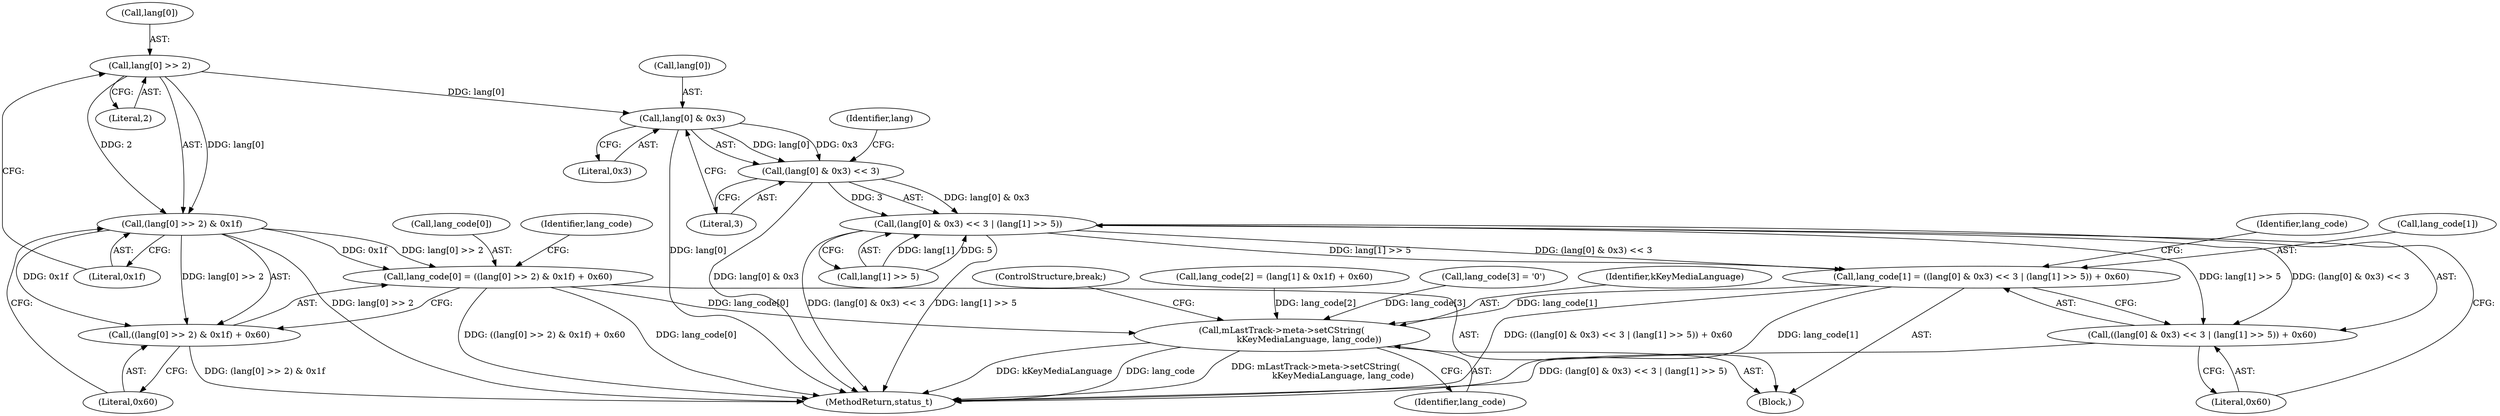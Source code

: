 digraph "0_Android_f4a88c8ed4f8186b3d6e2852993e063fc33ff231@array" {
"1001321" [label="(Call,lang[0] >> 2)"];
"1001320" [label="(Call,(lang[0] >> 2) & 0x1f)"];
"1001315" [label="(Call,lang_code[0] = ((lang[0] >> 2) & 0x1f) + 0x60)"];
"1001363" [label="(Call,mLastTrack->meta->setCString(\n                    kKeyMediaLanguage, lang_code))"];
"1001319" [label="(Call,((lang[0] >> 2) & 0x1f) + 0x60)"];
"1001335" [label="(Call,lang[0] & 0x3)"];
"1001334" [label="(Call,(lang[0] & 0x3) << 3)"];
"1001333" [label="(Call,(lang[0] & 0x3) << 3 | (lang[1] >> 5))"];
"1001328" [label="(Call,lang_code[1] = ((lang[0] & 0x3) << 3 | (lang[1] >> 5)) + 0x60)"];
"1001332" [label="(Call,((lang[0] & 0x3) << 3 | (lang[1] >> 5)) + 0x60)"];
"1001335" [label="(Call,lang[0] & 0x3)"];
"1001339" [label="(Literal,0x3)"];
"1001334" [label="(Call,(lang[0] & 0x3) << 3)"];
"1001316" [label="(Call,lang_code[0])"];
"1001363" [label="(Call,mLastTrack->meta->setCString(\n                    kKeyMediaLanguage, lang_code))"];
"1001328" [label="(Call,lang_code[1] = ((lang[0] & 0x3) << 3 | (lang[1] >> 5)) + 0x60)"];
"1001347" [label="(Call,lang_code[2] = (lang[1] & 0x1f) + 0x60)"];
"1001341" [label="(Call,lang[1] >> 5)"];
"1001319" [label="(Call,((lang[0] >> 2) & 0x1f) + 0x60)"];
"1001343" [label="(Identifier,lang)"];
"1001336" [label="(Call,lang[0])"];
"1001105" [label="(Block,)"];
"1001340" [label="(Literal,3)"];
"1001321" [label="(Call,lang[0] >> 2)"];
"1001330" [label="(Identifier,lang_code)"];
"1001365" [label="(Identifier,lang_code)"];
"1001358" [label="(Call,lang_code[3] = '\0')"];
"1001349" [label="(Identifier,lang_code)"];
"1001329" [label="(Call,lang_code[1])"];
"1001315" [label="(Call,lang_code[0] = ((lang[0] >> 2) & 0x1f) + 0x60)"];
"1001346" [label="(Literal,0x60)"];
"1001326" [label="(Literal,0x1f)"];
"1001322" [label="(Call,lang[0])"];
"1002911" [label="(MethodReturn,status_t)"];
"1001320" [label="(Call,(lang[0] >> 2) & 0x1f)"];
"1001325" [label="(Literal,2)"];
"1001327" [label="(Literal,0x60)"];
"1001364" [label="(Identifier,kKeyMediaLanguage)"];
"1001332" [label="(Call,((lang[0] & 0x3) << 3 | (lang[1] >> 5)) + 0x60)"];
"1001333" [label="(Call,(lang[0] & 0x3) << 3 | (lang[1] >> 5))"];
"1001366" [label="(ControlStructure,break;)"];
"1001321" -> "1001320"  [label="AST: "];
"1001321" -> "1001325"  [label="CFG: "];
"1001322" -> "1001321"  [label="AST: "];
"1001325" -> "1001321"  [label="AST: "];
"1001326" -> "1001321"  [label="CFG: "];
"1001321" -> "1001320"  [label="DDG: lang[0]"];
"1001321" -> "1001320"  [label="DDG: 2"];
"1001321" -> "1001335"  [label="DDG: lang[0]"];
"1001320" -> "1001319"  [label="AST: "];
"1001320" -> "1001326"  [label="CFG: "];
"1001326" -> "1001320"  [label="AST: "];
"1001327" -> "1001320"  [label="CFG: "];
"1001320" -> "1002911"  [label="DDG: lang[0] >> 2"];
"1001320" -> "1001315"  [label="DDG: lang[0] >> 2"];
"1001320" -> "1001315"  [label="DDG: 0x1f"];
"1001320" -> "1001319"  [label="DDG: lang[0] >> 2"];
"1001320" -> "1001319"  [label="DDG: 0x1f"];
"1001315" -> "1001105"  [label="AST: "];
"1001315" -> "1001319"  [label="CFG: "];
"1001316" -> "1001315"  [label="AST: "];
"1001319" -> "1001315"  [label="AST: "];
"1001330" -> "1001315"  [label="CFG: "];
"1001315" -> "1002911"  [label="DDG: lang_code[0]"];
"1001315" -> "1002911"  [label="DDG: ((lang[0] >> 2) & 0x1f) + 0x60"];
"1001315" -> "1001363"  [label="DDG: lang_code[0]"];
"1001363" -> "1001105"  [label="AST: "];
"1001363" -> "1001365"  [label="CFG: "];
"1001364" -> "1001363"  [label="AST: "];
"1001365" -> "1001363"  [label="AST: "];
"1001366" -> "1001363"  [label="CFG: "];
"1001363" -> "1002911"  [label="DDG: mLastTrack->meta->setCString(\n                    kKeyMediaLanguage, lang_code)"];
"1001363" -> "1002911"  [label="DDG: kKeyMediaLanguage"];
"1001363" -> "1002911"  [label="DDG: lang_code"];
"1001328" -> "1001363"  [label="DDG: lang_code[1]"];
"1001358" -> "1001363"  [label="DDG: lang_code[3]"];
"1001347" -> "1001363"  [label="DDG: lang_code[2]"];
"1001319" -> "1001327"  [label="CFG: "];
"1001327" -> "1001319"  [label="AST: "];
"1001319" -> "1002911"  [label="DDG: (lang[0] >> 2) & 0x1f"];
"1001335" -> "1001334"  [label="AST: "];
"1001335" -> "1001339"  [label="CFG: "];
"1001336" -> "1001335"  [label="AST: "];
"1001339" -> "1001335"  [label="AST: "];
"1001340" -> "1001335"  [label="CFG: "];
"1001335" -> "1002911"  [label="DDG: lang[0]"];
"1001335" -> "1001334"  [label="DDG: lang[0]"];
"1001335" -> "1001334"  [label="DDG: 0x3"];
"1001334" -> "1001333"  [label="AST: "];
"1001334" -> "1001340"  [label="CFG: "];
"1001340" -> "1001334"  [label="AST: "];
"1001343" -> "1001334"  [label="CFG: "];
"1001334" -> "1002911"  [label="DDG: lang[0] & 0x3"];
"1001334" -> "1001333"  [label="DDG: lang[0] & 0x3"];
"1001334" -> "1001333"  [label="DDG: 3"];
"1001333" -> "1001332"  [label="AST: "];
"1001333" -> "1001341"  [label="CFG: "];
"1001341" -> "1001333"  [label="AST: "];
"1001346" -> "1001333"  [label="CFG: "];
"1001333" -> "1002911"  [label="DDG: lang[1] >> 5"];
"1001333" -> "1002911"  [label="DDG: (lang[0] & 0x3) << 3"];
"1001333" -> "1001328"  [label="DDG: (lang[0] & 0x3) << 3"];
"1001333" -> "1001328"  [label="DDG: lang[1] >> 5"];
"1001333" -> "1001332"  [label="DDG: (lang[0] & 0x3) << 3"];
"1001333" -> "1001332"  [label="DDG: lang[1] >> 5"];
"1001341" -> "1001333"  [label="DDG: lang[1]"];
"1001341" -> "1001333"  [label="DDG: 5"];
"1001328" -> "1001105"  [label="AST: "];
"1001328" -> "1001332"  [label="CFG: "];
"1001329" -> "1001328"  [label="AST: "];
"1001332" -> "1001328"  [label="AST: "];
"1001349" -> "1001328"  [label="CFG: "];
"1001328" -> "1002911"  [label="DDG: lang_code[1]"];
"1001328" -> "1002911"  [label="DDG: ((lang[0] & 0x3) << 3 | (lang[1] >> 5)) + 0x60"];
"1001332" -> "1001346"  [label="CFG: "];
"1001346" -> "1001332"  [label="AST: "];
"1001332" -> "1002911"  [label="DDG: (lang[0] & 0x3) << 3 | (lang[1] >> 5)"];
}

